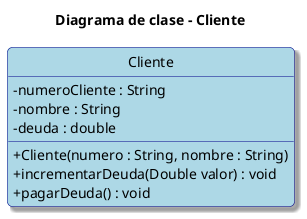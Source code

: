 @startuml
hide circle
skinparam classAttributeIconSize 0
skinparam backgroundColor White
skinparam RoundCorner 10
skinparam Shadowing true

skinparam class {
    ArrowColor DarkBlue
    BackgroundColor LightBlue
    BorderColor DarkBlue
}

skinparam note {
    BackgroundColor LightYellow
    BorderColor DarkBlue
}

title Diagrama de clase - Cliente

class Cliente {
    - numeroCliente : String
    - nombre : String
    - deuda : double
    + Cliente(numero : String, nombre : String)
    + incrementarDeuda(Double valor) : void
    + pagarDeuda() : void
}
@enduml